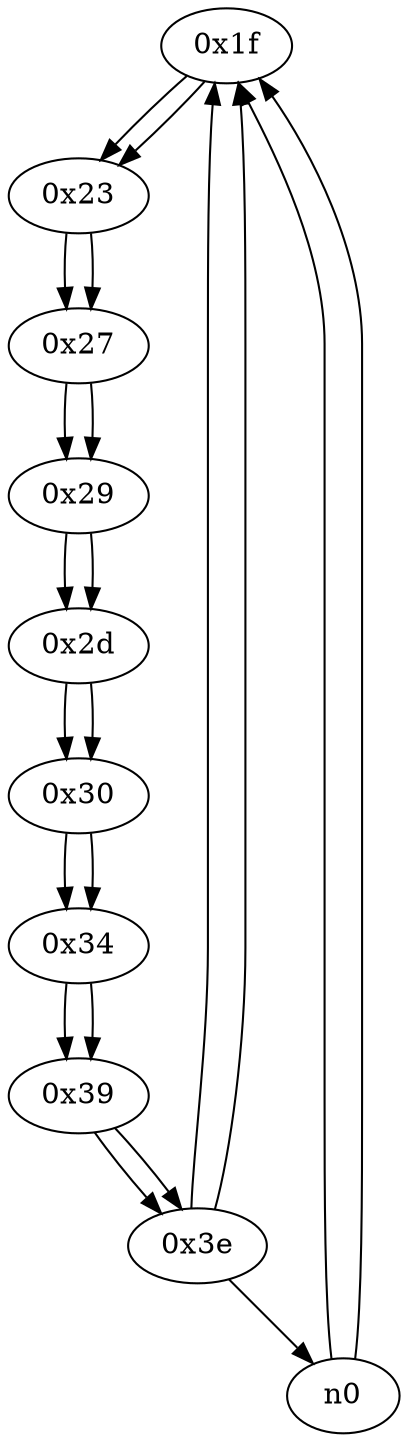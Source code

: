 digraph G{
/* nodes */
/* Start Freq.: 325 */
/* entry: 0x1f  */
  n1 [label="0x1f"]
  n2 [label="0x23"]
  n3 [label="0x27"]
  n4 [label="0x29"]
  n5 [label="0x2d"]
  n6 [label="0x30"]
  n7 [label="0x34"]
  n8 [label="0x39"]
  n9 [label="0x3e"]
/* edges */
n1 -> n2;
n0 -> n1;
n9 -> n1;
n0 -> n1;
n2 -> n3;
n1 -> n2;
n3 -> n4;
n2 -> n3;
n4 -> n5;
n3 -> n4;
n5 -> n6;
n4 -> n5;
n6 -> n7;
n5 -> n6;
n7 -> n8;
n6 -> n7;
n8 -> n9;
n7 -> n8;
n9 -> n1;
n9 -> n0;
n8 -> n9;
}
